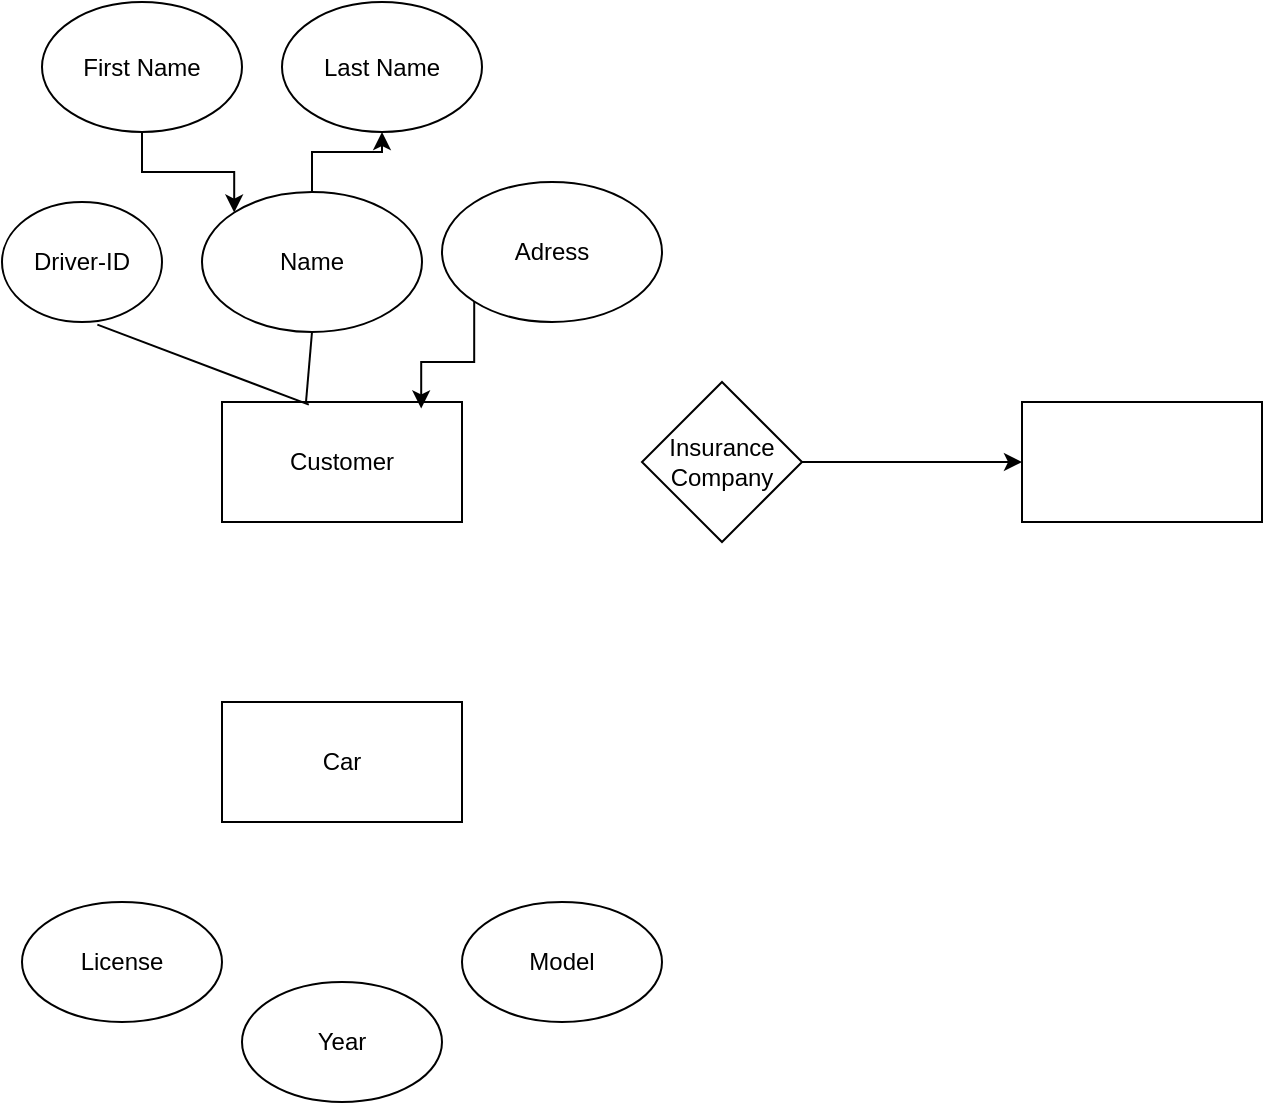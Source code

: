 <mxfile version="26.0.8">
  <diagram name="Page-1" id="chDHrHDj0vWLyuyVue-s">
    <mxGraphModel dx="693" dy="889" grid="1" gridSize="10" guides="1" tooltips="1" connect="1" arrows="1" fold="1" page="1" pageScale="1" pageWidth="827" pageHeight="1169" math="0" shadow="0">
      <root>
        <mxCell id="0" />
        <mxCell id="1" parent="0" />
        <mxCell id="kdI5tucABwnCJqqYop4m-15" style="edgeStyle=orthogonalEdgeStyle;rounded=0;orthogonalLoop=1;jettySize=auto;html=1;exitX=1;exitY=0.5;exitDx=0;exitDy=0;" edge="1" parent="1" source="kdI5tucABwnCJqqYop4m-1" target="kdI5tucABwnCJqqYop4m-3">
          <mxGeometry relative="1" as="geometry" />
        </mxCell>
        <mxCell id="kdI5tucABwnCJqqYop4m-1" value="Insurance Company" style="rhombus;whiteSpace=wrap;html=1;" vertex="1" parent="1">
          <mxGeometry x="320" y="640" width="80" height="80" as="geometry" />
        </mxCell>
        <mxCell id="kdI5tucABwnCJqqYop4m-2" value="Customer" style="rounded=0;whiteSpace=wrap;html=1;" vertex="1" parent="1">
          <mxGeometry x="110" y="650" width="120" height="60" as="geometry" />
        </mxCell>
        <mxCell id="kdI5tucABwnCJqqYop4m-3" value="" style="rounded=0;whiteSpace=wrap;html=1;" vertex="1" parent="1">
          <mxGeometry x="510" y="650" width="120" height="60" as="geometry" />
        </mxCell>
        <mxCell id="kdI5tucABwnCJqqYop4m-4" value="Driver-ID" style="ellipse;whiteSpace=wrap;html=1;" vertex="1" parent="1">
          <mxGeometry y="550" width="80" height="60" as="geometry" />
        </mxCell>
        <mxCell id="kdI5tucABwnCJqqYop4m-11" value="" style="edgeStyle=orthogonalEdgeStyle;rounded=0;orthogonalLoop=1;jettySize=auto;html=1;" edge="1" parent="1" source="kdI5tucABwnCJqqYop4m-5" target="kdI5tucABwnCJqqYop4m-7">
          <mxGeometry relative="1" as="geometry" />
        </mxCell>
        <mxCell id="kdI5tucABwnCJqqYop4m-5" value="Name" style="ellipse;whiteSpace=wrap;html=1;" vertex="1" parent="1">
          <mxGeometry x="100" y="545" width="110" height="70" as="geometry" />
        </mxCell>
        <mxCell id="kdI5tucABwnCJqqYop4m-10" style="edgeStyle=orthogonalEdgeStyle;rounded=0;orthogonalLoop=1;jettySize=auto;html=1;exitX=0.5;exitY=1;exitDx=0;exitDy=0;entryX=0;entryY=0;entryDx=0;entryDy=0;" edge="1" parent="1" source="kdI5tucABwnCJqqYop4m-6" target="kdI5tucABwnCJqqYop4m-5">
          <mxGeometry relative="1" as="geometry" />
        </mxCell>
        <mxCell id="kdI5tucABwnCJqqYop4m-6" value="First Name" style="ellipse;whiteSpace=wrap;html=1;" vertex="1" parent="1">
          <mxGeometry x="20" y="450" width="100" height="65" as="geometry" />
        </mxCell>
        <mxCell id="kdI5tucABwnCJqqYop4m-7" value="Last Name" style="ellipse;whiteSpace=wrap;html=1;" vertex="1" parent="1">
          <mxGeometry x="140" y="450" width="100" height="65" as="geometry" />
        </mxCell>
        <mxCell id="kdI5tucABwnCJqqYop4m-8" value="Adress" style="ellipse;whiteSpace=wrap;html=1;" vertex="1" parent="1">
          <mxGeometry x="220" y="540" width="110" height="70" as="geometry" />
        </mxCell>
        <mxCell id="kdI5tucABwnCJqqYop4m-9" value="" style="endArrow=none;html=1;rounded=0;exitX=0.596;exitY=1.022;exitDx=0;exitDy=0;exitPerimeter=0;entryX=0.362;entryY=0.022;entryDx=0;entryDy=0;entryPerimeter=0;" edge="1" parent="1" source="kdI5tucABwnCJqqYop4m-4" target="kdI5tucABwnCJqqYop4m-2">
          <mxGeometry width="50" height="50" relative="1" as="geometry">
            <mxPoint x="80" y="710" as="sourcePoint" />
            <mxPoint x="130" y="660" as="targetPoint" />
          </mxGeometry>
        </mxCell>
        <mxCell id="kdI5tucABwnCJqqYop4m-12" value="" style="endArrow=none;html=1;rounded=0;exitX=0.5;exitY=1;exitDx=0;exitDy=0;" edge="1" parent="1" source="kdI5tucABwnCJqqYop4m-5">
          <mxGeometry width="50" height="50" relative="1" as="geometry">
            <mxPoint x="80" y="710" as="sourcePoint" />
            <mxPoint x="152" y="650" as="targetPoint" />
          </mxGeometry>
        </mxCell>
        <mxCell id="kdI5tucABwnCJqqYop4m-13" style="edgeStyle=orthogonalEdgeStyle;rounded=0;orthogonalLoop=1;jettySize=auto;html=1;exitX=0;exitY=1;exitDx=0;exitDy=0;entryX=0.83;entryY=0.054;entryDx=0;entryDy=0;entryPerimeter=0;" edge="1" parent="1" source="kdI5tucABwnCJqqYop4m-8" target="kdI5tucABwnCJqqYop4m-2">
          <mxGeometry relative="1" as="geometry" />
        </mxCell>
        <mxCell id="kdI5tucABwnCJqqYop4m-18" value="License" style="ellipse;whiteSpace=wrap;html=1;" vertex="1" parent="1">
          <mxGeometry x="10" y="900" width="100" height="60" as="geometry" />
        </mxCell>
        <mxCell id="kdI5tucABwnCJqqYop4m-19" value="Car" style="rounded=0;whiteSpace=wrap;html=1;" vertex="1" parent="1">
          <mxGeometry x="110" y="800" width="120" height="60" as="geometry" />
        </mxCell>
        <mxCell id="kdI5tucABwnCJqqYop4m-20" value="Year" style="ellipse;whiteSpace=wrap;html=1;" vertex="1" parent="1">
          <mxGeometry x="120" y="940" width="100" height="60" as="geometry" />
        </mxCell>
        <mxCell id="kdI5tucABwnCJqqYop4m-21" value="Model" style="ellipse;whiteSpace=wrap;html=1;" vertex="1" parent="1">
          <mxGeometry x="230" y="900" width="100" height="60" as="geometry" />
        </mxCell>
      </root>
    </mxGraphModel>
  </diagram>
</mxfile>
